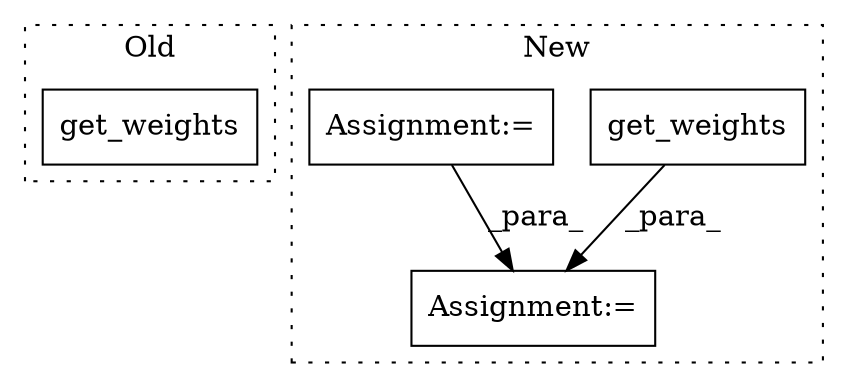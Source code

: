 digraph G {
subgraph cluster0 {
1 [label="get_weights" a="32" s="14526" l="13" shape="box"];
label = "Old";
style="dotted";
}
subgraph cluster1 {
2 [label="get_weights" a="32" s="13435" l="13" shape="box"];
3 [label="Assignment:=" a="7" s="13456,13583" l="77,2" shape="box"];
4 [label="Assignment:=" a="7" s="13372" l="1" shape="box"];
label = "New";
style="dotted";
}
2 -> 3 [label="_para_"];
4 -> 3 [label="_para_"];
}